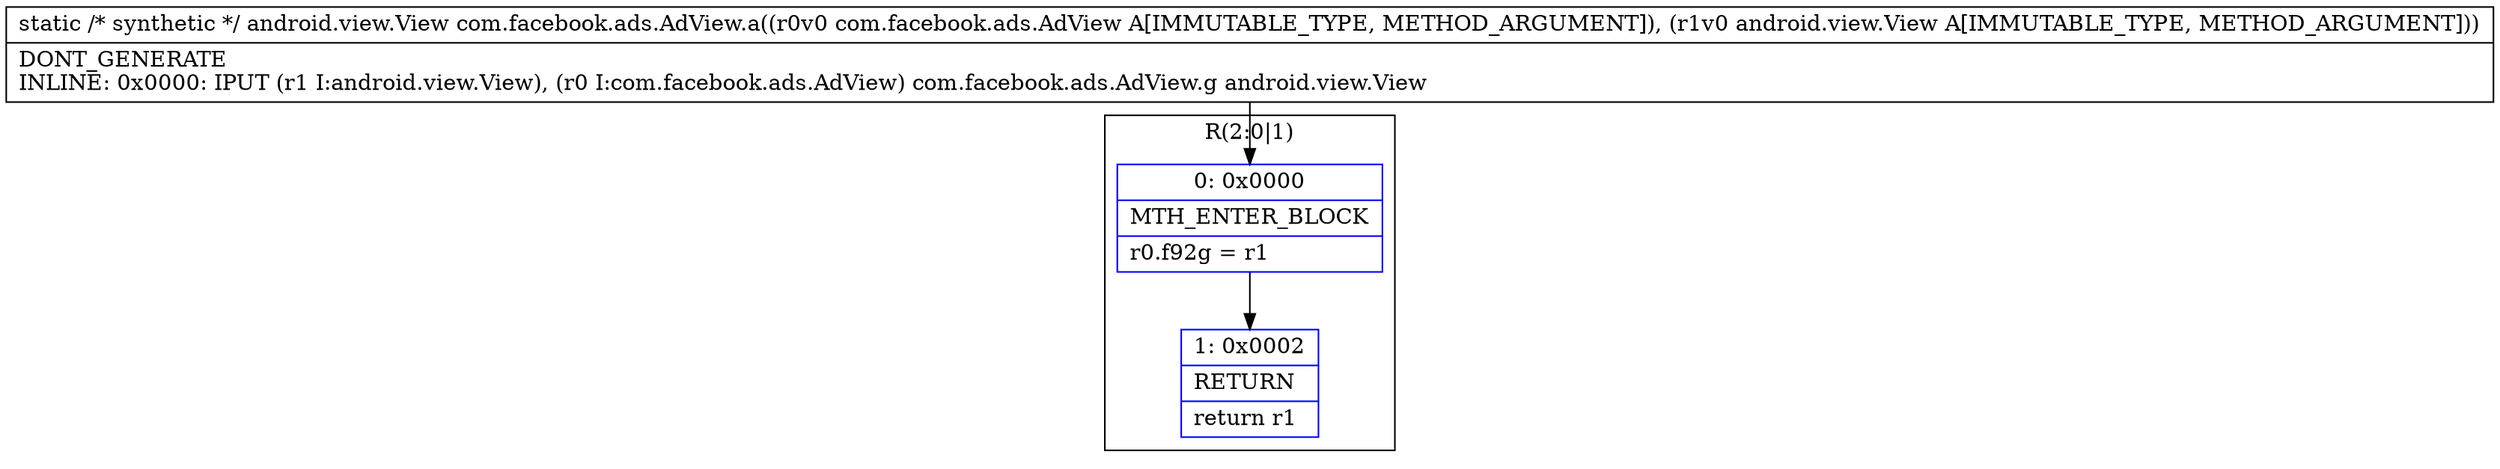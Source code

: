 digraph "CFG forcom.facebook.ads.AdView.a(Lcom\/facebook\/ads\/AdView;Landroid\/view\/View;)Landroid\/view\/View;" {
subgraph cluster_Region_2057929122 {
label = "R(2:0|1)";
node [shape=record,color=blue];
Node_0 [shape=record,label="{0\:\ 0x0000|MTH_ENTER_BLOCK\l|r0.f92g = r1\l}"];
Node_1 [shape=record,label="{1\:\ 0x0002|RETURN\l|return r1\l}"];
}
MethodNode[shape=record,label="{static \/* synthetic *\/ android.view.View com.facebook.ads.AdView.a((r0v0 com.facebook.ads.AdView A[IMMUTABLE_TYPE, METHOD_ARGUMENT]), (r1v0 android.view.View A[IMMUTABLE_TYPE, METHOD_ARGUMENT]))  | DONT_GENERATE\lINLINE: 0x0000: IPUT  (r1 I:android.view.View), (r0 I:com.facebook.ads.AdView) com.facebook.ads.AdView.g android.view.View\l}"];
MethodNode -> Node_0;
Node_0 -> Node_1;
}

